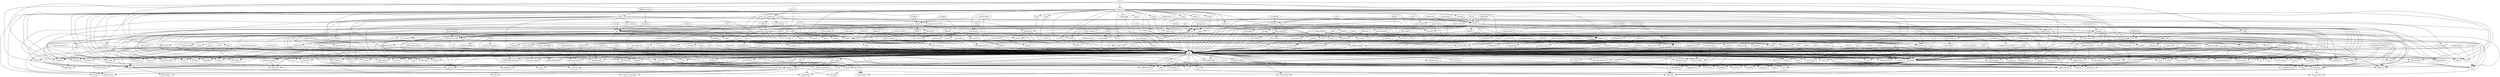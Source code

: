 strict digraph  {
	sco -> wilsonminer;
	sco -> sadikhan;
	sco -> "sasha.rush";
	sco -> sweetcircle;
	sco -> yariv;
	sco -> Sean;
	sco -> dgb;
	sco -> zuck;
	sco -> "lubomir.bourdev";
	steve -> cameron;
	steve -> rudyg;
	steve -> jennie;
	steve -> tinarubio;
	steve -> sfortin;
	steve -> zuck;
	steve -> elizabethlaraki;
	"todd.schulte.52" -> joegreen;
	"todd.schulte.52" -> zuck;
	"todd.schulte.52" -> "rohit.chopra.165";
	cameron -> jsobel;
	cameron -> johnhegeman;
	cameron -> evhead;
	cameron -> arceehua;
	cameron -> neville;
	cameron -> garybriggs;
	cameron -> aaron;
	cameron -> stuartmb;
	cameron -> jwang;
	cameron -> garrettcamp;
	cameron -> mnowak;
	cameron -> jasont;
	cameron -> avora;
	cameron -> sorenblassen;
	cameron -> robert;
	cameron -> kevin;
	cameron -> gyang;
	cameron -> "yael.maguire";
	cameron -> sadikhan;
	cameron -> hzhao;
	cameron -> Karthik;
	cameron -> Kannan;
	cameron -> "sasha.rush";
	cameron -> sfuniak;
	cameron -> daveey;
	cameron -> Caitlin;
	cameron -> chamath;
	cameron -> rodrigo;
	cameron -> hwang;
	cameron -> elynde;
	cameron -> christina;
	cameron -> rherbrich;
	cameron -> yunfang;
	cameron -> "marne.levine";
	cameron -> lidouglas;
	cameron -> baz;
	cameron -> qilu;
	cameron -> zuck;
	cameron -> mn;
	cameron -> lori;
	cameron -> beau;
	cameron -> beng;
	cameron -> matt;
	cameron -> boz;
	cameron -> kma;
	cameron -> bgarlinghouse;
	cameron -> "andrei.alexandrescu";
	cameron -> "lubomir.bourdev";
	krabois -> ericktseng;
	krabois -> zuck;
	krabois -> "gokul.rajaram";
	"chris.struhar" -> "luke.shepard";
	"chris.struhar" -> schrockn;
	"chris.struhar" -> lento;
	"chris.struhar" -> sadikhan;
	"chris.struhar" -> bwalkin;
	"chris.struhar" -> lzhang;
	"chris.struhar" -> spencer;
	"chris.struhar" -> rherbrich;
	"chris.struhar" -> zuck;
	"chris.struhar" -> mn;
	"chris.struhar" -> keeg;
	"chris.struhar" -> ola;
	"chris.struhar" -> jing;
	jessie -> ericktseng;
	jessie -> pmartinazzi;
	jessie -> zuck;
	cjiang -> jeffk;
	cjiang -> zuck;
	frankovsky -> ericktseng;
	frankovsky -> btaylor;
	frankovsky -> zuck;
	mrryancase -> blaketech;
	mrryancase -> ahaugen;
	mrryancase -> zuck;
	mrryancase -> "tali.rapaport";
	aaron -> zuck;
	lori -> jeffj2;
	lori -> "pete.deemer";
	lori -> zuck;
	lori -> "john.donahoe2";
	lori -> "gokul.rajaram";
	rlcioffi -> mrjswalker;
	rlcioffi -> "matt.trainer";
	rlcioffi -> zuck;
	rlcioffi -> "rohit.chopra.165";
	mikematas -> avichal;
	mikematas -> zuck;
	mikematas -> "loren.brichter";
	DavidAndrewWallach -> "hsu.jukay";
	DavidAndrewWallach -> katie;
	DavidAndrewWallach -> zuck;
	wilsonminer -> zuck;
	kevinlacker -> avichal;
	kevinlacker -> zuck;
	kevinlacker -> kx;
	garybriggs -> zuck;
	"willy.deringer" -> zuck;
	"willy.deringer" -> "steve.grossman";
	"kevin.boakye.167" -> zuck;
	"kevin.boakye.167" -> christianneamodio;
	joel -> ahaugen;
	joel -> zuck;
	"the.philip.su" -> rodrigo;
	"the.philip.su" -> zuck;
	"amit.friedlander" -> kspill;
	"amit.friedlander" -> zuck;
	"amit.friedlander" -> christianneamodio;
	twillerer -> ahaugen;
	twillerer -> zuck;
	twillerer -> kazi;
	zshao -> sorenblassen;
	zshao -> zuck;
	craigcampbell -> "jim.danz";
	craigcampbell -> sadikhan;
	craigcampbell -> zr;
	craigcampbell -> zuck;
	craigcampbell -> rsms;
	craigcampbell -> "michael.toksvig";
	"jelani.house" -> zuck;
	"jelani.house" -> christianneamodio;
	"wi11.bai1ey" -> Mactyler;
	"wi11.bai1ey" -> nicholas;
	"wi11.bai1ey" -> tonytung;
	"wi11.bai1ey" -> ahaugen;
	"wi11.bai1ey" -> zuck;
	"wi11.bai1ey" -> tomo;
	alexli -> ahaugen;
	alexli -> zuck;
	Christie -> dgb;
	Christie -> zuck;
	ericktseng -> jsobel;
	ericktseng -> "kevin.efrusy";
	ericktseng -> sethjs;
	ericktseng -> chart;
	ericktseng -> sadikhan;
	ericktseng -> sabretooth;
	ericktseng -> 578230518;
	ericktseng -> roelofbotha;
	ericktseng -> zuck;
	ericktseng -> py;
	ericktseng -> kx;
	ericktseng -> aaronbernstein;
	ericktseng -> chrisadaniels;
	zr -> zuck;
	mrabkin -> tudorb;
	mrabkin -> zuck;
	MikeBuckey -> Javier;
	MikeBuckey -> davidswain;
	MikeBuckey -> zuck;
	nicholas -> zuck;
	buchheit -> tudorb;
	buchheit -> zuck;
	kellygwiseman -> danielaw;
	kellygwiseman -> blake;
	kellygwiseman -> zuck;
	"katie.e.golden" -> zuck;
	"katie.e.golden" -> "luke.e.cocalis";
	"katie.e.golden" -> "rebecca.zeidel";
	liujiakai -> jonathanl;
	liujiakai -> yariv;
	liujiakai -> zuck;
	julietung -> ekoneil;
	julietung -> zuck;
	"nicole.t.darcy" -> joegreen;
	"nicole.t.darcy" -> zuck;
	"meaghan.burke.73" -> "jin.iwahara";
	"meaghan.burke.73" -> zuck;
	jdperlow -> pmartinazzi;
	jdperlow -> zuck;
	"april.buchheit" -> tudorb;
	"april.buchheit" -> zuck;
	"jim.danz" -> zuck;
	neville -> johnhegeman;
	neville -> 35021;
	neville -> zuck;
	"diana.zhang.35" -> rossbmiller;
	"diana.zhang.35" -> zuck;
	"diana.zhang.35" -> "rabi.anketell";
	"diana.zhang.35" -> christianneamodio;
	arceehua -> avichal;
	arceehua -> zuck;
	evhead -> tripadler;
	evhead -> btaylor;
	evhead -> maxlevchin;
	evhead -> "biz.stone.5";
	evhead -> roelofbotha;
	evhead -> zuck;
	katea -> erbilk;
	katea -> zuck;
	"kevin.timmons.77" -> zuck;
	"kevin.timmons.77" -> matt;
	bcorey -> avichal;
	bcorey -> "yael.maguire";
	bcorey -> zuck;
	bcorey -> "gio.coglitore";
	"stephen.oskoui" -> joegreen;
	"stephen.oskoui" -> zuck;
	"stephen.oskoui" -> dens;
	robkatz11 -> zuck;
	robkatz11 -> christianneamodio;
	julie -> avichal;
	julie -> zuck;
	MonicaAppelbe -> joegreen;
	MonicaAppelbe -> 1214515;
	MonicaAppelbe -> baloun;
	MonicaAppelbe -> zuck;
	brk -> erbilk;
	brk -> zuck;
	jsmarr -> gregmarra;
	jsmarr -> btaylor;
	jsmarr -> zuck;
	jbrill -> jeffk;
	jbrill -> dgb;
	jbrill -> zuck;
	"kuelli.george" -> chamath;
	"kuelli.george" -> zuck;
	"kuelli.george" -> "walker.brumskine";
	schrockn -> zuck;
	johnhegeman -> ahaugen;
	johnhegeman -> zuck;
	"charles.best.165" -> joegreen;
	"charles.best.165" -> zuck;
	blakechandlee -> zuck;
	blakechandlee -> "gokul.rajaram";
	joegreen -> themightyone;
	joegreen -> andrewobus;
	joegreen -> danieljsachs;
	joegreen -> ahaugen;
	joegreen -> ericalee;
	joegreen -> ygrill;
	joegreen -> zuck;
	joegreen -> 44;
	joegreen -> "steve.grossman";
	joegreen -> christianneamodio;
	joegreen -> "jason.borschow";
	joegreen -> alisongelbpincus;
	joegreen -> "kemp.peterson";
	joegreen -> jeremystoppelman;
	joegreen -> "rohit.chopra.165";
	gregmarra -> rdbayer;
	gregmarra -> "sharon.hwang";
	gregmarra -> sadikhan;
	gregmarra -> jeffk;
	gregmarra -> mikesego;
	gregmarra -> zuck;
	gregmarra -> "elizabeth.stark.1420";
	danielaw -> aditya;
	danielaw -> dgb;
	danielaw -> zuck;
	tudorb -> robert;
	tudorb -> kholst;
	tudorb -> sadikhan;
	tudorb -> yunfang;
	tudorb -> dgb;
	tudorb -> zuck;
	tudorb -> kma;
	tudorb -> "philip.zeyliger";
	joshwiseman -> avichal;
	joshwiseman -> zuck;
	rdbayer -> zuck;
	"kevin.efrusy" -> toddmckinnon;
	"kevin.efrusy" -> zuck;
	"kevin.efrusy" -> "gokul.rajaram";
	linder -> bubba;
	linder -> adamconner;
	linder -> zuck;
	linder -> tim;
	jasonpjason -> sethjs;
	jasonpjason -> ahaugen;
	jasonpjason -> zuck;
	jasonpjason -> kx;
	stuartmb -> zuck;
	stuartmb -> kazi;
	jwang -> zuck;
	fbcathy -> zuck;
	fbcathy -> kx;
	mn -> zuck;
	antonow -> ahaugen;
	antonow -> zuck;
	antonow -> iamdrewbennett;
	tripadler -> zuck;
	tripadler -> "kemp.peterson";
	rudyg -> themightyone;
	rudyg -> Javier;
	rudyg -> zuck;
	mager -> zuck;
	mager -> jw;
	beng -> zuck;
	kevinrose -> zuck;
	kevinrose -> jw;
	bzhang -> triketora;
	bzhang -> wayne;
	bzhang -> ahaugen;
	bzhang -> zuck;
	jackdorsey -> houston;
	jackdorsey -> "chris.cox";
	jackdorsey -> zuck;
	cpiro -> jeffk;
	cpiro -> zuck;
	apartovi -> aditya;
	apartovi -> zuck;
	scottgoodson -> djstoop;
	scottgoodson -> avichal;
	scottgoodson -> zuck;
	avichal -> tomalison;
	avichal -> houston;
	avichal -> mnowak;
	avichal -> ktaylor;
	avichal -> meagan;
	avichal -> josofsky;
	avichal -> sadikhan;
	avichal -> vernal;
	avichal -> rodrigo;
	avichal -> rosenstein;
	avichal -> katie;
	avichal -> zuck;
	avichal -> tice;
	avichal -> lars;
	avichal -> j;
	avichal -> "benjamin.david.lewis";
	avichal -> "arup.kanjilal";
	avichal -> "caitlin.winner";
	avichal -> elizabethlaraki;
	sskr -> simonaxten;
	sskr -> dgb;
	sskr -> zuck;
	scottbanister -> roelofbotha;
	scottbanister -> zuck;
	rossbmiller -> zuck;
	ruchi -> ppalliser;
	ruchi -> zuck;
	"barry.diller.9" -> ppalliser;
	"barry.diller.9" -> zuck;
	matt -> zuck;
	matt -> jw;
	"elizabeth.stark.1420" -> zuck;
	"elizabeth.stark.1420" -> kx;
	tomalison -> erbilk;
	tomalison -> zuck;
	garrettcamp -> aditya;
	garrettcamp -> zuck;
	allison -> ahaugen;
	allison -> zuck;
	Sean -> zuck;
	Sean -> "gokul.rajaram";
	kaganovich -> zuck;
	kaganovich -> 44;
	"sharon.hwang" -> zuck;
	"peter.h.brooks" -> zuck;
	"peter.h.brooks" -> christianneamodio;
	amir -> zuck;
	amir -> kx;
	houston -> zuck;
	houston -> "heather.harde.1";
	"steven.hasday" -> khasday;
	"steven.hasday" -> zuck;
	"john.donahoe2" -> alexschultz;
	"john.donahoe2" -> zuck;
	Jas -> jeffk;
	Jas -> zuck;
	Jas -> "gokul.rajaram";
	turitzin -> ahaugen;
	turitzin -> zuck;
	"benjamin.david.lewis" -> pnozad;
	"benjamin.david.lewis" -> zuck;
	colm -> "chris.cox";
	colm -> dgb;
	colm -> zuck;
	scott -> 1214515;
	scott -> Kannan;
	scott -> zuck;
	kimtsi -> djstoop;
	kimtsi -> zuck;
	kimtsi -> bh;
	howes28 -> btaylor;
	howes28 -> rodrigo;
	howes28 -> zuck;
	EricEldon -> josofsky;
	EricEldon -> zuck;
	blake -> veronika;
	blake -> sabretooth;
	blake -> ahaugen;
	blake -> everett;
	blake -> ericalee;
	blake -> zachdritter;
	blake -> ppalliser;
	blake -> erbilk;
	blake -> dgb;
	blake -> zuck;
	blake -> "ezra.a.callahan";
	blake -> dscottphoenix;
	blake -> charlottedeng;
	drose -> pcurrie;
	drose -> ahaugen;
	drose -> zuck;
	"lior.berry" -> bubba;
	"lior.berry" -> pmartinazzi;
	"lior.berry" -> zuck;
	mnowak -> zuck;
	jasont -> zuck;
	jasont -> kx;
	lr -> leilajanah;
	lr -> sadikhan;
	lr -> jessyb;
	lr -> "james.norris";
	lr -> Karthik;
	lr -> zuck;
	lr -> "alex.waibel.5";
	ktaylor -> btaylor;
	ktaylor -> zuck;
	"alex.waibel.5" -> zuck;
	"jared.cohen.7798" -> ppalliser;
	"jared.cohen.7798" -> katie;
	"jared.cohen.7798" -> zuck;
	1214515 -> zuck;
	"gio.coglitore" -> zuck;
	"gio.coglitore" -> boz;
	lento -> zuck;
	leilajanah -> zuck;
	"sandysmith.fb" -> jennie;
	"sandysmith.fb" -> ccheever;
	"sandysmith.fb" -> zuck;
	"ezra.a.callahan" -> dgb;
	"ezra.a.callahan" -> zuck;
	"peter.jordan" -> Mactyler;
	"peter.jordan" -> zuck;
	aaronbernstein -> zuck;
	oliviama -> agrabler;
	oliviama -> ppalliser;
	oliviama -> zuck;
	andrewobus -> zuck;
	"todd.weidner.35" -> Javier;
	"todd.weidner.35" -> zuck;
	dgb -> leebyron;
	dgb -> simonaxten;
	dgb -> charlotte;
	dgb -> "ran.d";
	dgb -> "matt.trainer";
	dgb -> adelle;
	dgb -> sadikhan;
	dgb -> jocelyn;
	dgb -> fernandez;
	dgb -> alvin;
	dgb -> jonathanl;
	dgb -> sfortin;
	dgb -> Makinde;
	dgb -> mcslee;
	dgb -> zuck;
	dgb -> ju;
	dgb -> jamesmitchell;
	danaalex -> zuck;
	danaalex -> christianneamodio;
	dianajhin -> JOBOT;
	dianajhin -> "jin.iwahara";
	dianajhin -> zuck;
	dianajhin -> "julia.kirkpatrick.5";
	dianajhin -> KaitlynRZimmerman;
	tfurlong -> "marne.levine";
	tfurlong -> zuck;
	tfurlong -> davidrecordon;
	meagan -> zuck;
	"rabi.anketell" -> zuck;
	avora -> zuck;
	triketora -> zuck;
	triketora -> "sasha.katsnelson";
	sorenblassen -> sadikhan;
	sorenblassen -> zuck;
	robert -> zuck;
	twatson -> zuck;
	twatson -> kazi;
	"julia.kirkpatrick.5" -> zuck;
	"susan.gonzales11" -> "marne.levine";
	"susan.gonzales11" -> zuck;
	bubba -> "neal.george";
	bubba -> jeffj2;
	bubba -> johnmccrea;
	bubba -> ahaugen;
	bubba -> davidswain;
	bubba -> zuck;
	bubba -> Ed;
	bubba -> dean;
	btaylor -> maxlevchin;
	btaylor -> "divesh.makan";
	btaylor -> brianchesky;
	btaylor -> Brigette;
	btaylor -> ahaugen;
	btaylor -> ekoneil;
	btaylor -> arash;
	btaylor -> worrydream;
	btaylor -> zuck;
	btaylor -> tim;
	btaylor -> dscottphoenix;
	btaylor -> elizabethlaraki;
	josofsky -> ahaugen;
	josofsky -> zuck;
	"rob.varady" -> zuck;
	"rob.varady" -> 44;
	jennie -> jeffk;
	jennie -> zuck;
	"mitu.singh" -> sadikhan;
	"mitu.singh" -> ahaugen;
	"mitu.singh" -> zuck;
	g -> djstoop;
	g -> zuck;
	Ed -> zuck;
	Ed -> "gokul.rajaram";
	keeg -> zuck;
	maxlevchin -> zuck;
	"vijay.ravindran" -> ppalliser;
	"vijay.ravindran" -> zuck;
	"vijay.ravindran" -> "gokul.rajaram";
	arudolph -> ahaugen;
	arudolph -> zuck;
	arudolph -> "philip.zeyliger";
	arudolph -> "geoffrey.challen";
	agrabler -> ahaugen;
	agrabler -> zuck;
	jamesmitchell -> jeffk;
	jamesmitchell -> zuck;
	christianneamodio -> rossbaird;
	christianneamodio -> ggolkin;
	christianneamodio -> zuck;
	christianneamodio -> "eric.yeager.7";
	christianneamodio -> "walker.brumskine";
	"margaret.stewart" -> zuck;
	"margaret.stewart" -> jw;
	"heather.harde.1" -> zuck;
	"luke.e.cocalis" -> zuck;
	"biz.stone.5" -> zuck;
	"katya.g.star" -> mfinicane;
	"katya.g.star" -> zuck;
	Javier -> "jin.iwahara";
	Javier -> ahaugen;
	Javier -> zuck;
	Javier -> dean;
	Javier -> "oliver.samwer";
	blaise -> ahaugen;
	blaise -> zuck;
	aag -> ahaugen;
	aag -> zuck;
	lljavier -> zuck;
	lljavier -> jw;
	cweeldreyer -> djstoop;
	cweeldreyer -> zuck;
	"divesh.makan" -> aditya;
	"divesh.makan" -> zuck;
	qilu -> netvisa;
	qilu -> "jack.xu.5";
	qilu -> rherbrich;
	qilu -> zuck;
	"rebecca.zeidel" -> zuck;
	"rebecca.zeidel" -> 44;
	charlotte -> zuck;
	sethjs -> zuck;
	mrjswalker -> zuck;
	meena -> simonaxten;
	meena -> zuck;
	tido -> zuck;
	tido -> kazi;
	tido -> norman73ramsey;
	danieljsachs -> zuck;
	kevin -> zuck;
	kevin -> "gokul.rajaram";
	bgarlinghouse -> "pete.deemer";
	bgarlinghouse -> zuck;
	veronika -> jaime;
	veronika -> zuck;
	kholst -> zuck;
	brynnshepherd -> ahaugen;
	brynnshepherd -> oyamauchi;
	brynnshepherd -> zuck;
	"ran.d" -> "jeff.bowen";
	"ran.d" -> zuck;
	chart -> "jesse.cool";
	chart -> zuck;
	"arup.kanjilal" -> zuck;
	"michael.toksvig" -> djstoop;
	"michael.toksvig" -> zuck;
	dens -> "chris.cox";
	dens -> zuck;
	dens -> jw;
	phil -> Mactyler;
	phil -> zuck;
	"matt.trainer" -> "jeff.bowen";
	"matt.trainer" -> zuck;
	kx -> gyang;
	kx -> sadikhan;
	kx -> ginnywbadros;
	kx -> jocelyn;
	kx -> lzhang;
	kx -> ChrisHughes;
	kx -> elynde;
	kx -> gradyburnett;
	kx -> mikesego;
	kx -> zuck;
	kx -> 44;
	kx -> "gokul.rajaram";
	adelle -> zuck;
	ahimel -> ahaugen;
	ahimel -> zuck;
	gyang -> zuck;
	"yael.maguire" -> zuck;
	"eric.yeager.7" -> zuck;
	jared -> ahaugen;
	jared -> jeffk;
	jared -> zuck;
	jared -> "henry.leitner.7";
	"jeff.bowen" -> fernandez;
	"jeff.bowen" -> ahaugen;
	"jeff.bowen" -> jeffk;
	"jeff.bowen" -> zuck;
	pcurrie -> pmarca;
	pcurrie -> zuck;
	"beth.greenwood.12" -> sidkempner;
	"beth.greenwood.12" -> khasday;
	"beth.greenwood.12" -> zuck;
	"beth.greenwood.12" -> "gertrude.kempner.9";
	alexschultz -> ahaugen;
	alexschultz -> zuck;
	wayne -> zuck;
	ethan -> ahaugen;
	ethan -> zuck;
	beau -> zuck;
	"laura.amardolan" -> ChrisHughes;
	"laura.amardolan" -> zuck;
	brianchesky -> zuck;
	sadikhan -> djstoop;
	sadikhan -> pmartinazzi;
	sadikhan -> ahaugen;
	sadikhan -> jeffk;
	sadikhan -> wcathcart;
	sadikhan -> erbilk;
	sadikhan -> zuck;
	sadikhan -> jw;
	sadikhan -> kazi;
	sadikhan -> "gokul.rajaram";
	hzhao -> netvisa;
	hzhao -> zuck;
	baz -> "chris.cox";
	baz -> zuck;
	jaime -> djstoop;
	jaime -> jeffk;
	jaime -> zuck;
	jessyb -> zuck;
	"steve.grossman" -> zuck;
	"steve.grossman" -> 44;
	35021 -> zuck;
	"isaac.chan.9889" -> zuck;
	"isaac.chan.9889" -> "sasha.katsnelson";
	"james.norris" -> zuck;
	JOBOT -> zuck;
	ari -> ahaugen;
	ari -> zuck;
	Karthik -> zuck;
	"rohit.chopra.165" -> zuck;
	"rohit.chopra.165" -> 44;
	ginnywbadros -> jeffk;
	ginnywbadros -> zuck;
	"marcaurelio.ranzato" -> zuck;
	"marcaurelio.ranzato" -> kma;
	bwalkin -> zuck;
	solowandererY2K -> Makinde;
	solowandererY2K -> zuck;
	pmartinazzi -> ahaugen;
	pmartinazzi -> zuck;
	ju -> ahaugen;
	ju -> zuck;
	ju -> jeff;
	jw -> richter;
	jw -> zuck;
	Kannan -> rodrigo;
	Kannan -> zuck;
	toddmckinnon -> rosenstein;
	toddmckinnon -> zuck;
	"jin.iwahara" -> zuck;
	"jin.iwahara" -> "sammy.rothberg";
	"jin.iwahara" -> "natalie.kimmelman";
	"karlhenry.cesar" -> zuck;
	"karlhenry.cesar" -> "sasha.katsnelson";
	adamconner -> jpalfrey;
	adamconner -> ahaugen;
	adamconner -> zuck;
	"philip.zeyliger" -> zuck;
	jocelyn -> zuck;
	sidkempner -> zuck;
	mollyg -> Mactyler;
	mollyg -> "jesse.cool";
	mollyg -> zuck;
	"sasha.rush" -> zuck;
	pmarca -> ppalliser;
	pmarca -> zuck;
	pmarca -> "gokul.rajaram";
	ck -> djstoop;
	ck -> zuck;
	jeff -> zuck;
	sfuniak -> rherbrich;
	sfuniak -> zuck;
	daveey -> zuck;
	johnmccrea -> davidswain;
	johnmccrea -> zuck;
	tonytung -> djstoop;
	tonytung -> zuck;
	py -> ppalliser;
	py -> zuck;
	Caitlin -> zuck;
	"jesse.cool" -> zuck;
	chamath -> "scott.sassa";
	chamath -> zuck;
	norman73ramsey -> ccheever;
	norman73ramsey -> zuck;
	sabretooth -> zuck;
	zuck -> caseymrm;
	zuck -> leebyron;
	zuck -> "scott.sassa";
	zuck -> Arjun;
	zuck -> rossbaird;
	zuck -> simonaxten;
	zuck -> benmathews;
	zuck -> aditya;
	zuck -> blaketech;
	zuck -> jpalfrey;
	zuck -> "hsu.jukay";
	zuck -> "neal.george";
	zuck -> Mactyler;
	zuck -> jeffj2;
	zuck -> jsobel;
	zuck -> themightyone;
	zuck -> "luke.shepard";
	zuck -> "pete.deemer";
	zuck -> djstoop;
	zuck -> netvisa;
	zuck -> lzhang;
	zuck -> ilovebacon;
	zuck -> ggolkin;
	zuck -> vernal;
	zuck -> richter;
	zuck -> fernandez;
	zuck -> Brigette;
	zuck -> ahaugen;
	zuck -> tinarubio;
	zuck -> rodrigo;
	zuck -> jeffk;
	zuck -> pnozad;
	zuck -> vsmith;
	zuck -> 578230518;
	zuck -> jerry;
	zuck -> ekoneil;
	zuck -> everett;
	zuck -> daveglaunch;
	zuck -> sweetcircle;
	zuck -> hwang;
	zuck -> "jack.xu.5";
	zuck -> ChrisHughes;
	zuck -> rosenstein;
	zuck -> spencer;
	zuck -> alvin;
	zuck -> ericalee;
	zuck -> davidswain;
	zuck -> khasday;
	zuck -> jonathanl;
	zuck -> ccheever;
	zuck -> arash;
	zuck -> elynde;
	zuck -> christina;
	zuck -> wcathcart;
	zuck -> francisluu;
	zuck -> "tim.campos";
	zuck -> roelofbotha;
	zuck -> yariv;
	zuck -> zachdritter;
	zuck -> alexandre;
	zuck -> baloun;
	zuck -> alice;
	zuck -> "chris.cox";
	zuck -> ericzamore;
	zuck -> systrom;
	zuck -> ppalliser;
	zuck -> sfortin;
	zuck -> ygrill;
	zuck -> "ebonie.hazle";
	zuck -> rherbrich;
	zuck -> erbilk;
	zuck -> DavidWei;
	zuck -> mfinicane;
	zuck -> yunfang;
	zuck -> worrydream;
	zuck -> gradyburnett;
	zuck -> Makinde;
	zuck -> oyamauchi;
	zuck -> shaverm;
	zuck -> "marne.levine";
	zuck -> katie;
	zuck -> mikesego;
	zuck -> mcslee;
	zuck -> lidouglas;
	zuck -> kspill;
	zuck -> boz;
	zuck -> rsms;
	zuck -> jake;
	zuck -> tice;
	zuck -> ola;
	zuck -> kazi;
	zuck -> dean;
	zuck -> lars;
	zuck -> kma;
	zuck -> bh;
	zuck -> tomo;
	zuck -> jing;
	zuck -> gil;
	zuck -> j;
	zuck -> 44;
	zuck -> tim;
	zuck -> "sammy.rothberg";
	zuck -> "andrei.alexandrescu";
	zuck -> dscottphoenix;
	zuck -> KaitlynRZimmerman;
	zuck -> "gokul.rajaram";
	zuck -> "april.m.bosworth";
	zuck -> "sasha.katsnelson";
	zuck -> "kathryn.giblin";
	zuck -> "gertrude.kempner.9";
	zuck -> "oliver.samwer";
	zuck -> charlottedeng;
	zuck -> "jason.borschow";
	zuck -> "walker.brumskine";
	zuck -> "geoffrey.challen";
	zuck -> "tali.rapaport";
	zuck -> "henry.leitner.7";
	zuck -> alisongelbpincus;
	zuck -> "kemp.peterson";
	zuck -> iamdrewbennett;
	zuck -> "caitlin.winner";
	zuck -> "lubomir.bourdev";
	zuck -> elizabethlaraki;
	zuck -> "natalie.kimmelman";
	zuck -> chrisadaniels;
	zuck -> jeremystoppelman;
	zuck -> davidrecordon;
	zuck -> "loren.brichter";
	"sasha.katsnelson" -> ccheever;
	"walker.brumskine" -> Makinde;
	ilovebacon -> djstoop;
	ilovebacon -> erbilk;
	vernal -> "geoffrey.challen";
	charlottedeng -> khasday;
	ahaugen -> caseymrm;
	ahaugen -> Arjun;
	ahaugen -> aditya;
	ahaugen -> blaketech;
	ahaugen -> Mactyler;
	ahaugen -> jerry;
	ahaugen -> ekoneil;
	ahaugen -> davidswain;
	ahaugen -> jonathanl;
	ahaugen -> ccheever;
	ahaugen -> wcathcart;
	ahaugen -> francisluu;
	ahaugen -> yariv;
	ahaugen -> alexandre;
	ahaugen -> "chris.cox";
	ahaugen -> ericzamore;
	ahaugen -> ppalliser;
	ahaugen -> DavidWei;
	ahaugen -> katie;
	ahaugen -> kazi;
	ahaugen -> bh;
	ahaugen -> davidrecordon;
	tinarubio -> jeffk;
	jeffk -> benmathews;
	jeffk -> hwang;
	jeffk -> alice;
	jeffk -> "april.m.bosworth";
	pnozad -> "gokul.rajaram";
	vsmith -> ppalliser;
	578230518 -> ppalliser;
	everett -> djstoop;
	daveglaunch -> "gokul.rajaram";
	"loren.brichter" -> "chris.cox";
	"kathryn.giblin" -> "kemp.peterson";
	iamdrewbennett -> aditya;
	davidswain -> simonaxten;
	davidswain -> "neal.george";
	jake -> ppalliser;
	kazi -> zachdritter;
	"tim.campos" -> "andrei.alexandrescu";
	baloun -> aditya;
	baloun -> "gokul.rajaram";
	systrom -> "gokul.rajaram";
	ppalliser -> "scott.sassa";
	ppalliser -> "marne.levine";
	sfortin -> "ebonie.hazle";
	sfortin -> mfinicane;
	ygrill -> 44;
	erbilk -> Mactyler;
	erbilk -> shaverm;
	gradyburnett -> "gokul.rajaram";
	gil -> djstoop;
	gil -> j;
}
